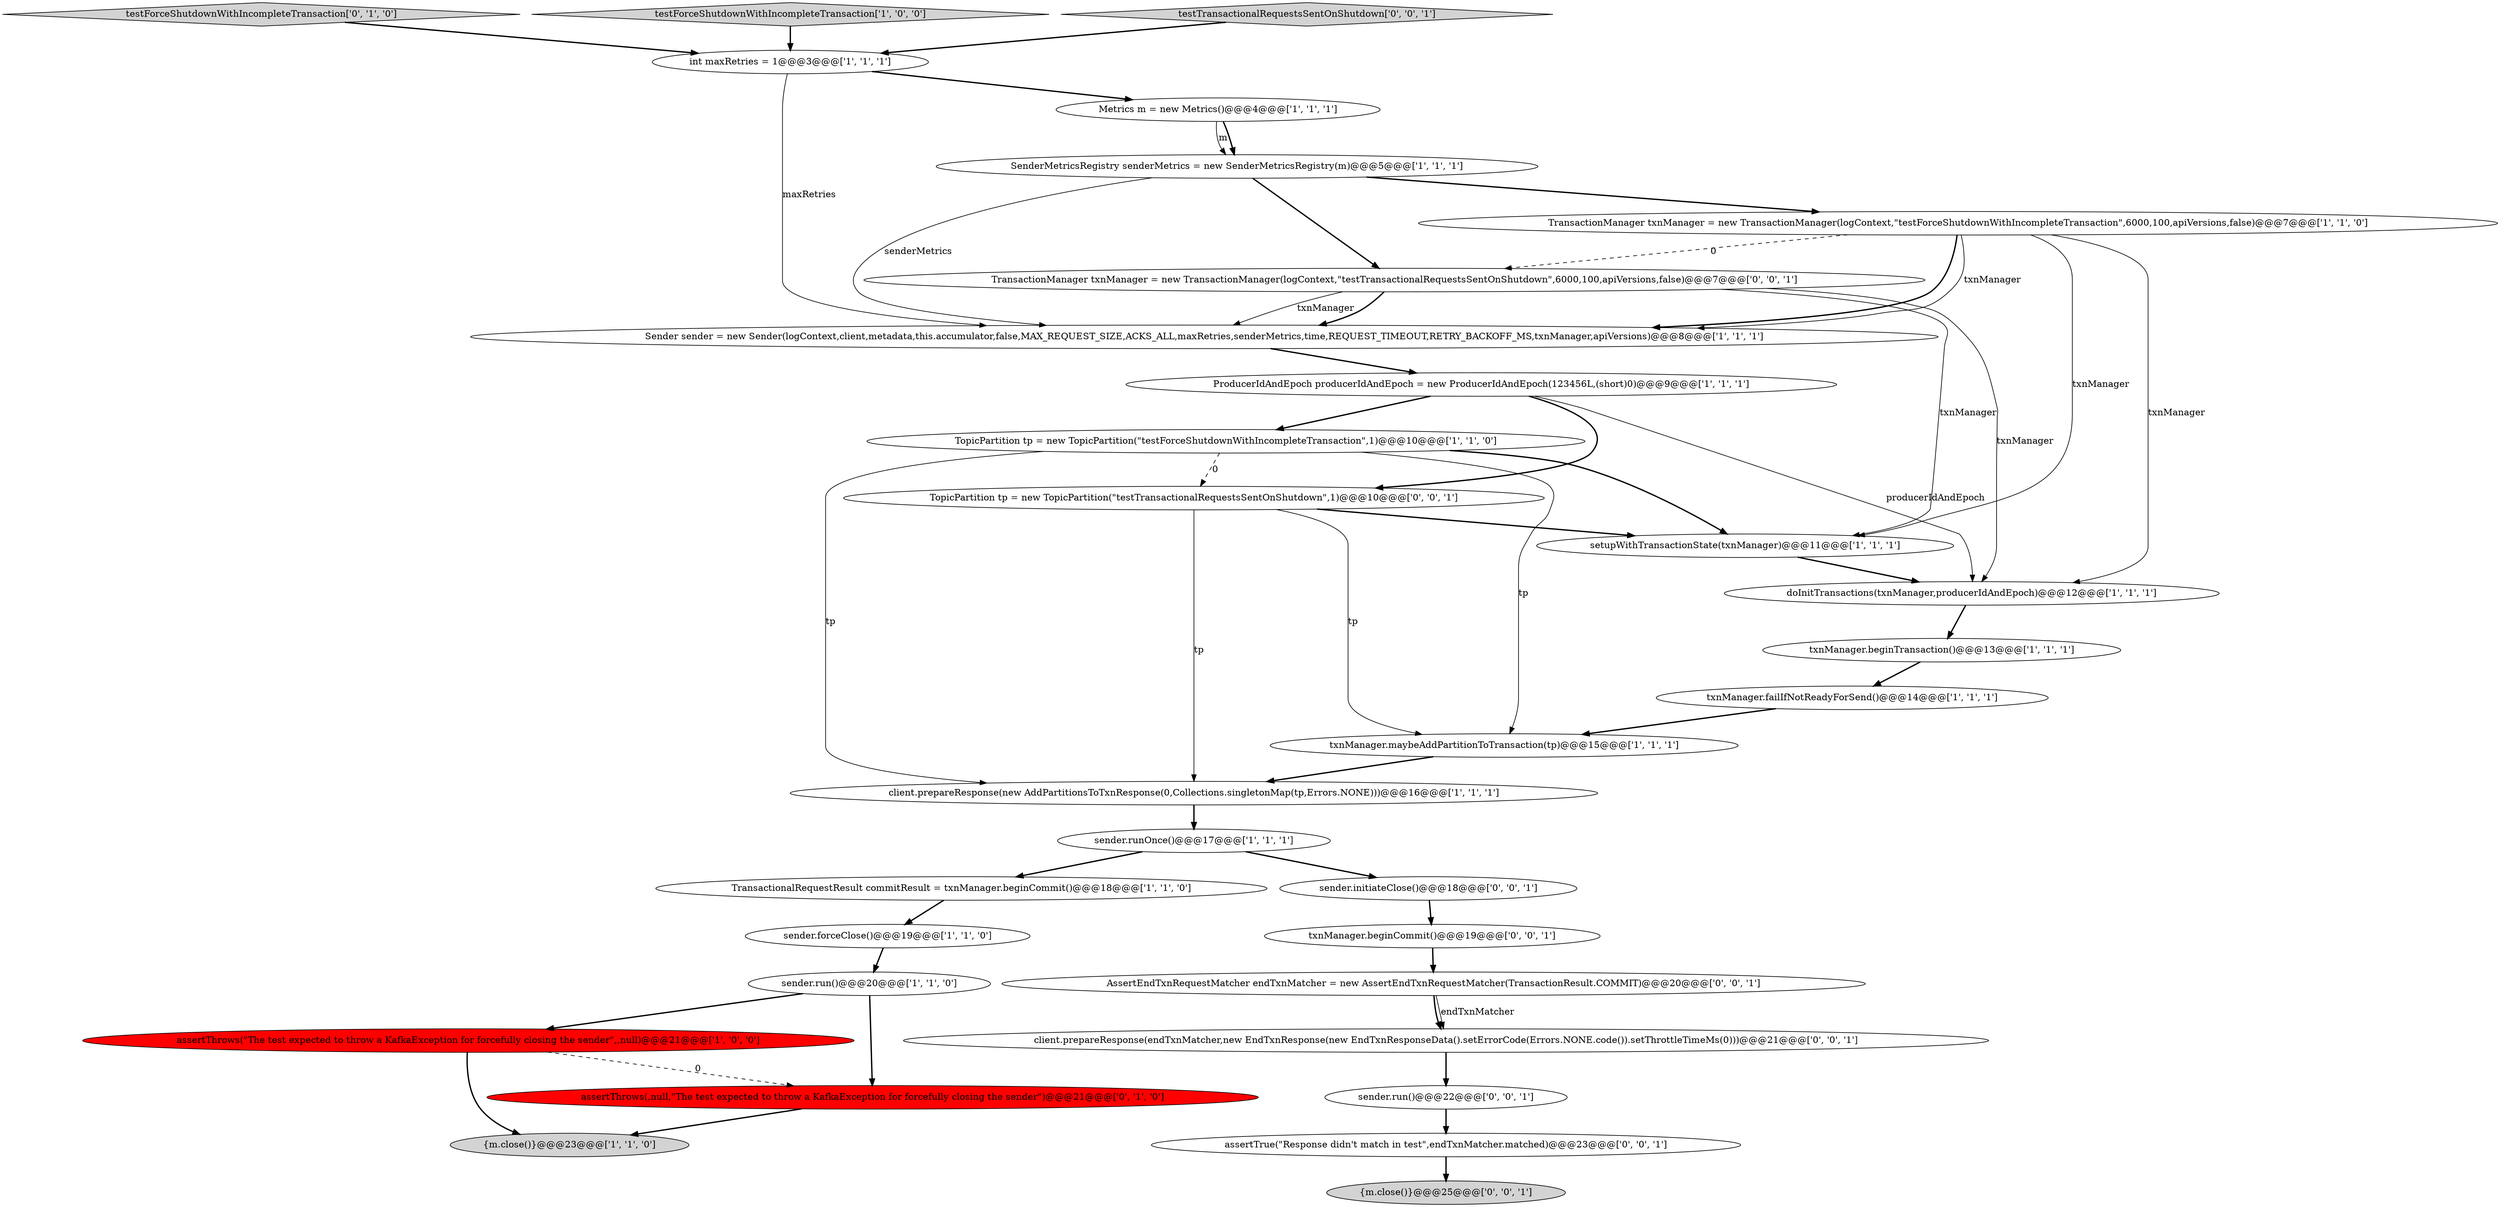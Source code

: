 digraph {
11 [style = filled, label = "sender.forceClose()@@@19@@@['1', '1', '0']", fillcolor = white, shape = ellipse image = "AAA0AAABBB1BBB"];
17 [style = filled, label = "txnManager.beginTransaction()@@@13@@@['1', '1', '1']", fillcolor = white, shape = ellipse image = "AAA0AAABBB1BBB"];
21 [style = filled, label = "testForceShutdownWithIncompleteTransaction['0', '1', '0']", fillcolor = lightgray, shape = diamond image = "AAA0AAABBB2BBB"];
16 [style = filled, label = "setupWithTransactionState(txnManager)@@@11@@@['1', '1', '1']", fillcolor = white, shape = ellipse image = "AAA0AAABBB1BBB"];
30 [style = filled, label = "TransactionManager txnManager = new TransactionManager(logContext,\"testTransactionalRequestsSentOnShutdown\",6000,100,apiVersions,false)@@@7@@@['0', '0', '1']", fillcolor = white, shape = ellipse image = "AAA0AAABBB3BBB"];
18 [style = filled, label = "Sender sender = new Sender(logContext,client,metadata,this.accumulator,false,MAX_REQUEST_SIZE,ACKS_ALL,maxRetries,senderMetrics,time,REQUEST_TIMEOUT,RETRY_BACKOFF_MS,txnManager,apiVersions)@@@8@@@['1', '1', '1']", fillcolor = white, shape = ellipse image = "AAA0AAABBB1BBB"];
12 [style = filled, label = "sender.run()@@@20@@@['1', '1', '0']", fillcolor = white, shape = ellipse image = "AAA0AAABBB1BBB"];
23 [style = filled, label = "sender.run()@@@22@@@['0', '0', '1']", fillcolor = white, shape = ellipse image = "AAA0AAABBB3BBB"];
1 [style = filled, label = "doInitTransactions(txnManager,producerIdAndEpoch)@@@12@@@['1', '1', '1']", fillcolor = white, shape = ellipse image = "AAA0AAABBB1BBB"];
4 [style = filled, label = "ProducerIdAndEpoch producerIdAndEpoch = new ProducerIdAndEpoch(123456L,(short)0)@@@9@@@['1', '1', '1']", fillcolor = white, shape = ellipse image = "AAA0AAABBB1BBB"];
3 [style = filled, label = "TransactionManager txnManager = new TransactionManager(logContext,\"testForceShutdownWithIncompleteTransaction\",6000,100,apiVersions,false)@@@7@@@['1', '1', '0']", fillcolor = white, shape = ellipse image = "AAA0AAABBB1BBB"];
9 [style = filled, label = "client.prepareResponse(new AddPartitionsToTxnResponse(0,Collections.singletonMap(tp,Errors.NONE)))@@@16@@@['1', '1', '1']", fillcolor = white, shape = ellipse image = "AAA0AAABBB1BBB"];
15 [style = filled, label = "{m.close()}@@@23@@@['1', '1', '0']", fillcolor = lightgray, shape = ellipse image = "AAA0AAABBB1BBB"];
13 [style = filled, label = "SenderMetricsRegistry senderMetrics = new SenderMetricsRegistry(m)@@@5@@@['1', '1', '1']", fillcolor = white, shape = ellipse image = "AAA0AAABBB1BBB"];
25 [style = filled, label = "txnManager.beginCommit()@@@19@@@['0', '0', '1']", fillcolor = white, shape = ellipse image = "AAA0AAABBB3BBB"];
7 [style = filled, label = "TransactionalRequestResult commitResult = txnManager.beginCommit()@@@18@@@['1', '1', '0']", fillcolor = white, shape = ellipse image = "AAA0AAABBB1BBB"];
6 [style = filled, label = "txnManager.failIfNotReadyForSend()@@@14@@@['1', '1', '1']", fillcolor = white, shape = ellipse image = "AAA0AAABBB1BBB"];
28 [style = filled, label = "assertTrue(\"Response didn't match in test\",endTxnMatcher.matched)@@@23@@@['0', '0', '1']", fillcolor = white, shape = ellipse image = "AAA0AAABBB3BBB"];
22 [style = filled, label = "AssertEndTxnRequestMatcher endTxnMatcher = new AssertEndTxnRequestMatcher(TransactionResult.COMMIT)@@@20@@@['0', '0', '1']", fillcolor = white, shape = ellipse image = "AAA0AAABBB3BBB"];
29 [style = filled, label = "sender.initiateClose()@@@18@@@['0', '0', '1']", fillcolor = white, shape = ellipse image = "AAA0AAABBB3BBB"];
8 [style = filled, label = "Metrics m = new Metrics()@@@4@@@['1', '1', '1']", fillcolor = white, shape = ellipse image = "AAA0AAABBB1BBB"];
19 [style = filled, label = "txnManager.maybeAddPartitionToTransaction(tp)@@@15@@@['1', '1', '1']", fillcolor = white, shape = ellipse image = "AAA0AAABBB1BBB"];
27 [style = filled, label = "{m.close()}@@@25@@@['0', '0', '1']", fillcolor = lightgray, shape = ellipse image = "AAA0AAABBB3BBB"];
2 [style = filled, label = "sender.runOnce()@@@17@@@['1', '1', '1']", fillcolor = white, shape = ellipse image = "AAA0AAABBB1BBB"];
14 [style = filled, label = "TopicPartition tp = new TopicPartition(\"testForceShutdownWithIncompleteTransaction\",1)@@@10@@@['1', '1', '0']", fillcolor = white, shape = ellipse image = "AAA0AAABBB1BBB"];
5 [style = filled, label = "testForceShutdownWithIncompleteTransaction['1', '0', '0']", fillcolor = lightgray, shape = diamond image = "AAA0AAABBB1BBB"];
20 [style = filled, label = "assertThrows(,null,\"The test expected to throw a KafkaException for forcefully closing the sender\")@@@21@@@['0', '1', '0']", fillcolor = red, shape = ellipse image = "AAA1AAABBB2BBB"];
26 [style = filled, label = "client.prepareResponse(endTxnMatcher,new EndTxnResponse(new EndTxnResponseData().setErrorCode(Errors.NONE.code()).setThrottleTimeMs(0)))@@@21@@@['0', '0', '1']", fillcolor = white, shape = ellipse image = "AAA0AAABBB3BBB"];
31 [style = filled, label = "testTransactionalRequestsSentOnShutdown['0', '0', '1']", fillcolor = lightgray, shape = diamond image = "AAA0AAABBB3BBB"];
10 [style = filled, label = "assertThrows(\"The test expected to throw a KafkaException for forcefully closing the sender\",,null)@@@21@@@['1', '0', '0']", fillcolor = red, shape = ellipse image = "AAA1AAABBB1BBB"];
24 [style = filled, label = "TopicPartition tp = new TopicPartition(\"testTransactionalRequestsSentOnShutdown\",1)@@@10@@@['0', '0', '1']", fillcolor = white, shape = ellipse image = "AAA0AAABBB3BBB"];
0 [style = filled, label = "int maxRetries = 1@@@3@@@['1', '1', '1']", fillcolor = white, shape = ellipse image = "AAA0AAABBB1BBB"];
14->16 [style = bold, label=""];
22->26 [style = bold, label=""];
14->24 [style = dashed, label="0"];
13->18 [style = solid, label="senderMetrics"];
4->14 [style = bold, label=""];
3->30 [style = dashed, label="0"];
7->11 [style = bold, label=""];
4->24 [style = bold, label=""];
10->15 [style = bold, label=""];
21->0 [style = bold, label=""];
25->22 [style = bold, label=""];
30->18 [style = solid, label="txnManager"];
17->6 [style = bold, label=""];
9->2 [style = bold, label=""];
31->0 [style = bold, label=""];
30->1 [style = solid, label="txnManager"];
4->1 [style = solid, label="producerIdAndEpoch"];
12->20 [style = bold, label=""];
29->25 [style = bold, label=""];
11->12 [style = bold, label=""];
6->19 [style = bold, label=""];
13->30 [style = bold, label=""];
8->13 [style = solid, label="m"];
22->26 [style = solid, label="endTxnMatcher"];
30->18 [style = bold, label=""];
3->16 [style = solid, label="txnManager"];
3->1 [style = solid, label="txnManager"];
1->17 [style = bold, label=""];
3->18 [style = bold, label=""];
23->28 [style = bold, label=""];
24->16 [style = bold, label=""];
30->16 [style = solid, label="txnManager"];
12->10 [style = bold, label=""];
24->9 [style = solid, label="tp"];
18->4 [style = bold, label=""];
13->3 [style = bold, label=""];
5->0 [style = bold, label=""];
16->1 [style = bold, label=""];
19->9 [style = bold, label=""];
14->19 [style = solid, label="tp"];
24->19 [style = solid, label="tp"];
26->23 [style = bold, label=""];
3->18 [style = solid, label="txnManager"];
0->8 [style = bold, label=""];
10->20 [style = dashed, label="0"];
28->27 [style = bold, label=""];
2->7 [style = bold, label=""];
2->29 [style = bold, label=""];
20->15 [style = bold, label=""];
0->18 [style = solid, label="maxRetries"];
14->9 [style = solid, label="tp"];
8->13 [style = bold, label=""];
}
